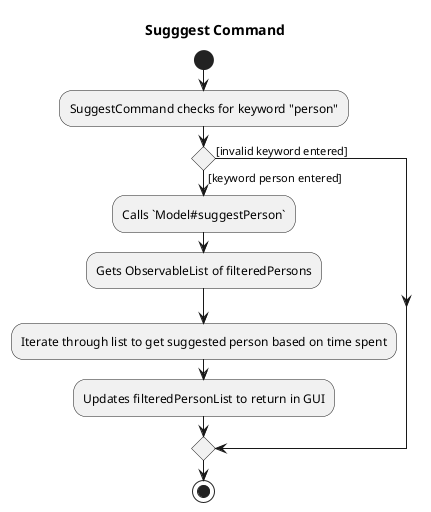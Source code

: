 @startuml
title Sugggest Command
start

:SuggestCommand checks for keyword "person";
if() then([keyword person entered])
    :Calls `Model#suggestPerson`;
    :Gets ObservableList of filteredPersons;
    :Iterate through list to get suggested person based on time spent;
    :Updates filteredPersonList to return in GUI;
else([invalid keyword entered])
endif
stop
@enduml
